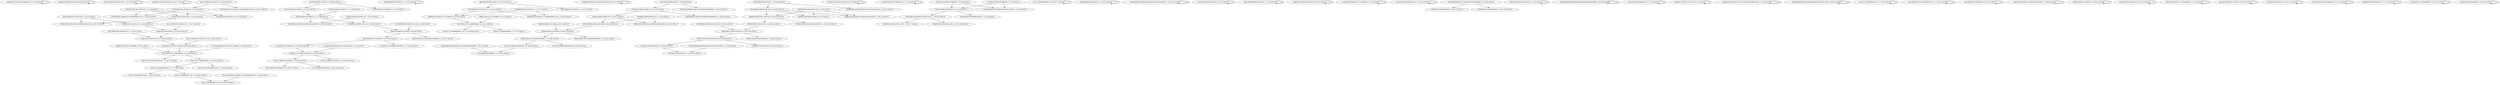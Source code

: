 digraph G {
    "0100001101000010010000001_14-39:16-LEN:25" -> "0100001101000010010000001_14-39:16-LEN:25";
    "00000101000011010000_8-28:16-LEN:20" -> "00000101000011010000_8-28:16-LEN:20";
    "0011010000100100010101_1-23:16-LEN:22" -> "0011010000100100010101_1-23:16-LEN:22";
    "010000110010000100100_14-34:17-LEN:21" -> "010000110010000100100_14-34:17-LEN:21";
    "0001010000100110001010_1-22:20-LEN:22" -> "10100001001100010101_4-23:434-LEN:20";
    "0001010000100110001010_1-22:20-LEN:22" -> "10100001001100010100_4-23:18-LEN:20";
    "0001010000100110001010_1-22:20-LEN:22" -> "101000010011000101011000000000110101_4-40:18-LEN:36";
    "10100100000101000011_2-21:393-LEN:20" -> "010010000010100001101_3-23:399-LEN:21";
    "10100001001100010101_4-23:434-LEN:20" -> "01000010011000101011000000000110101_5-40:70-LEN:35";
    "10100001001100010101_4-23:434-LEN:20" -> "01000010011000101011_5-24:389-LEN:20";
    "0001000000000110001011_1-22:16-LEN:22" -> "0001000000000110001011_1-22:16-LEN:22";
    "000001010000110110000_8-28:402-LEN:21" -> "0001010000110110000100_10-31:385-LEN:22";
    "000001010000110110000_8-28:402-LEN:21" -> "000101000011011000000100000011_10-40:17-LEN:30";
    "00000010011000101111100000_5-30:194-LEN:26" -> "001100010111110000000000_12-35:213-LEN:24";
    "010010000010100001101_3-23:399-LEN:21" -> "00100000101000011010000100100000011_5-40:30-LEN:35";
    "010010000010100001101_3-23:399-LEN:21" -> "0010000010100001101100_5-26:369-LEN:22";
    "0100000100001101100001000000000_8-39:17-LEN:31" -> "0100000100001101100001000000000_8-39:17-LEN:31";
    "000011000101111100000_10-30:15-LEN:21" -> "001100010111110000000000_12-35:213-LEN:24";
    "00010000100000100001011000001000000000_1-39:21-LEN:38" -> "10110000010000000001_21-40:354-LEN:20";
    "00000000001000011001001010_5-30:16-LEN:26" -> "00010000110010010100100_12-34:336-LEN:23";
    "0001010000110110000100_10-31:385-LEN:22" -> "10100001101100001001_13-32:365-LEN:20";
    "0001010000110110000100_10-31:385-LEN:22" -> "101000011011000010000000011_13-40:18-LEN:27";
    "0011011000001000000000_18-39:360-LEN:22" -> "10110000010000000001_21-40:354-LEN:20";
    "000100110001010110000_8-29:16-LEN:21" -> "000100110001010110000_8-29:16-LEN:21";
    "010100100000101000010110_1-25:16-LEN:24" -> "010100100000101000010110_1-25:16-LEN:24";
    "01010000101000000101001010011_7-35:227-LEN:29" -> "100000010100101001110011_17-40:17-LEN:24";
    "01010000101000000101001010011_7-35:227-LEN:29" -> "100000010100101001100011_17-40:186-LEN:24";
    "01111100000000001101_20-40:17-LEN:20" -> "01111100000000001101_20-40:17-LEN:20";
    "00110001010111000000000_12-34:446-LEN:23" -> "000101011100000000010101_16-40:27-LEN:24";
    "00110001010111000000000_12-34:446-LEN:23" -> "00010101110000000001_16-35:430-LEN:20";
    "00000010000110110000_8-28:15-LEN:20" -> "00000100001101100000_10-29:414-LEN:20";
    "00000100001101100000_10-29:414-LEN:20" -> "00001000011011000000000000001_11-40:24-LEN:29";
    "00000100001101100000_10-29:414-LEN:20" -> "00001000011011000001000000_11-36:384-LEN:26";
    "001100000100110001010111_1-25:18-LEN:24" -> "00001001100010101110_7-26:402-LEN:20";
    "0010100001001100010101_1-23:21-LEN:22" -> "01000010011000101011000000000110101_5-40:70-LEN:35";
    "0010100001001100010101_1-23:21-LEN:22" -> "01000010011000101011_5-24:389-LEN:20";
    "000000100010000110010010_5-28:378-LEN:24" -> "010001000011001001000100100011_10-40:16-LEN:30";
    "000000100010000110010010_5-28:378-LEN:24" -> "010001000011001001010_10-30:344-LEN:21";
    "10100001101100001001_13-32:365-LEN:20" -> "01000011011000010010000_14-36:376-LEN:23";
    "0001000000000010000110_1-22:16-LEN:22" -> "0001000000000010000110_1-22:16-LEN:22";
    "01010010000010100001_1-20:400-LEN:20" -> "10100100000101000011_2-21:393-LEN:20";
    "01010010000010100001_1-20:400-LEN:20" -> "101001000001010000101_2-23:15-LEN:21";
    "0001000000010000000000010001000110000011_1-40:134-LEN:40" -> "0001000000010000000000010001000110000011_1-40:134-LEN:40";
    "0000011000101011100000_8-30:18-LEN:22" -> "00110001010111000000000_12-34:446-LEN:23";
    "11001001010010010001_20-39:284-LEN:20" -> "10010010100100100011_21-40:287-LEN:20";
    "10011001010000101000000_1-23:246-LEN:23" -> "10010100001010000000100101001100011_5-40:32-LEN:35";
    "10011001010000101000000_1-23:246-LEN:23" -> "100101000010100000010_5-25:240-LEN:21";
    "00100010000010000110_2-22:15-LEN:20" -> "00100010000010000110_2-22:15-LEN:20";
    "00010000000001000011011_1-24:18-LEN:23" -> "00010000000001000011011_1-24:18-LEN:23";
    "0000101100001001000000_16-38:15-LEN:22" -> "0000101100001001000000_16-38:15-LEN:22";
    "010000100100010101110000000_5-32:15-LEN:27" -> "010000100100010101110000000_5-32:15-LEN:27";
    "01010011000000000110101_18-40:16-LEN:23" -> "01010011000000000110101_18-40:16-LEN:23";
    "00010000001000100001_1-20:426-LEN:20" -> "0010000001000100001100_2-23:408-LEN:22";
    "00010000001000100001_1-20:426-LEN:20" -> "00100000010001000010010010100100100011_2-40:21-LEN:38";
    "0010000001001100010111_2-23:210-LEN:22" -> "00000010011000101111100000_5-30:194-LEN:26";
    "0010000001001100010111_2-23:210-LEN:22" -> "00000010011000101111000000000011101_5-40:24-LEN:35";
    "000100000000001111000001010010000000_1-36:202-LEN:36" -> "100000101001000000001_18-39:16-LEN:21";
    "000100000000001111000001010010000000_1-36:202-LEN:36" -> "10000010100100000000011_18-40:190-LEN:23";
    "00001100100101001001000_16-38:306-LEN:23" -> "11001001010010010001_20-39:284-LEN:20";
    "00001100100101001001000_16-38:306-LEN:23" -> "11001001010010010001_20-40:23-LEN:20";
    "011010000100110001010_2-22:453-LEN:21" -> "10100001001100010101_4-23:434-LEN:20";
    "011010000100110001010_2-22:453-LEN:21" -> "10100001001100010100_4-23:18-LEN:20";
    "011010000100110001010_2-22:453-LEN:21" -> "101000010011000101011000000000110101_4-40:18-LEN:36";
    "0010000001000100001100_2-23:408-LEN:22" -> "000000100010000110010010_5-28:378-LEN:24";
    "0010000001000100001100_2-23:408-LEN:22" -> "000000100010000110000_5-25:15-LEN:21";
    "0010000001000100001100_2-23:408-LEN:22" -> "00000010001000011000010100100100011_5-40:33-LEN:35";
    "10000100000100001101_4-23:413-LEN:20" -> "00001000001000011010000010000000001_5-40:28-LEN:35";
    "10000100000100001101_4-23:413-LEN:20" -> "000010000010000110110000_5-28:401-LEN:24";
    "0001000100000100001101_1-23:16-LEN:22" -> "0001000100000100001101_1-23:16-LEN:22";
    "0000000000000000000000000000000000000000_1-40:239-LEN:40" -> "0000000000000000000000000000000000000000_1-40:239-LEN:40";
    "0011010001001100010101110_1-26:20-LEN:25" -> "00010011000101011100000_8-30:420-LEN:23";
    "010100100000100000110_1-22:18-LEN:21" -> "010100100000100000110_1-22:18-LEN:21";
    "001010111000000000110_17-37:396-LEN:21" -> "101011100000000011001_19-40:18-LEN:21";
    "001010111000000000110_17-37:396-LEN:21" -> "10101110000000001101_19-38:382-LEN:20";
    "1001001010000101000000_1-23:15-LEN:22" -> "10010100001010000000100101001100011_5-40:32-LEN:35";
    "1001001010000101000000_1-23:15-LEN:22" -> "100101000010100000010_5-25:240-LEN:21";
    "001101100001001000000_18-38:361-LEN:21" -> "110110000100100000011_20-40:357-LEN:21";
    "001101100001001000000_18-38:361-LEN:21" -> "11011000010010000001_20-40:18-LEN:20";
    "00010011000101011100000_8-30:420-LEN:23" -> "00110001010111000000000_12-34:446-LEN:23";
    "00010000100000100001_1-20:458-LEN:20" -> "00100001000001000010110000010000000001_2-40:19-LEN:38";
    "00010000100000100001_1-20:458-LEN:20" -> "001000010000010000110_2-22:443-LEN:21";
    "010001000011001001010_10-30:344-LEN:21" -> "00010000110010010100100_12-34:336-LEN:23";
    "00010000110010010100100_12-34:336-LEN:23" -> "00001100100101001001000_16-38:306-LEN:23";
    "00010000110010010100100_12-34:336-LEN:23" -> "000011001001010010000011_16-40:22-LEN:24";
    "00000011000101111100_8-27:15-LEN:20" -> "00000011000101111100_8-27:15-LEN:20";
    "0001001000000010100110110000000000010001_1-40:30-LEN:40" -> "0001001000000010100110110000000000010001_1-40:30-LEN:40";
    "100101000010100000010_5-25:240-LEN:21" -> "010100001010000001000101_7-31:16-LEN:24";
    "100101000010100000010_5-25:240-LEN:21" -> "01010000101000000101001010011_7-35:227-LEN:29";
    "0001000000000000100000000000000100101000_1-40:87-LEN:40" -> "0001000000000000100000000000000100101000_1-40:87-LEN:40";
    "10101110000000001101_19-38:382-LEN:20" -> "010111000000000110101_20-40:400-LEN:21";
    "001011110000000000111_17-38:15-LEN:21" -> "001011110000000000111_17-38:15-LEN:21";
    "10011000101011100000000110101_11-40:15-LEN:29" -> "10011000101011100000000110101_11-40:15-LEN:29";
    "0100010000010100001101_1-23:15-LEN:22" -> "00100000101000011010000100100000011_5-40:30-LEN:35";
    "0100010000010100001101_1-23:15-LEN:22" -> "0010000010100001101100_5-26:369-LEN:22";
    "001100010101100000000_12-33:15-LEN:21" -> "001100010101100000000_12-33:15-LEN:21";
    "100000101000010110000100100000011_7-40:20-LEN:33" -> "100000101000010110000100100000011_7-40:20-LEN:33";
    "000010000010000110110000_5-28:401-LEN:24" -> "00000100001101100000_10-29:414-LEN:20";
    "00010000001000100001001001010010010001_1-39:20-LEN:38" -> "10010010100100100011_21-40:287-LEN:20";
    "00001001100010101110_7-26:402-LEN:20" -> "00010011000101011100000_8-30:420-LEN:23";
    "00001000011011000001000000_11-36:384-LEN:26" -> "0011011000001000000001_18-40:25-LEN:22";
    "00001000011011000001000000_11-36:384-LEN:26" -> "0011011000001000000000_18-39:360-LEN:22";
    "00010100001101000010_10-30:15-LEN:20" -> "00010100001101000010_10-30:15-LEN:20";
    "00100000101000010110_5-25:16-LEN:20" -> "00100000101000010110_5-25:16-LEN:20";
    "000010011000101111000000000_7-34:15-LEN:27" -> "000010011000101111000000000_7-34:15-LEN:27";
    "00010000001001100010_1-20:234-LEN:20" -> "0010000001001100010111_2-23:210-LEN:22";
    "00010000001001100010_1-20:234-LEN:20" -> "001000000100110001011_2-23:16-LEN:21";
    "0101001000000100001101100001001_1-32:21-LEN:31" -> "01000011011000010010000_14-36:376-LEN:23";
    "0000000001000100001100_1-23:30-LEN:22" -> "000000100010000110010010_5-28:378-LEN:24";
    "0000000001000100001100_1-23:30-LEN:22" -> "000000100010000110000_5-25:15-LEN:21";
    "0000000001000100001100_1-23:30-LEN:22" -> "00000010001000011000010100100100011_5-40:33-LEN:35";
    "00111000010011000101011_1-24:15-LEN:23" -> "10000100110001010111_6-25:393-LEN:20";
    "001101000000011000101011100000_1-30:28-LEN:30" -> "00110001010111000000000_12-34:446-LEN:23";
    "001000010000010000110_2-22:443-LEN:21" -> "10000100000100001101_4-23:413-LEN:20";
    "001000010000010000110_2-22:443-LEN:21" -> "100001000001000011010000010000000001_4-40:23-LEN:36";
    "0001001100010111100000_8-30:15-LEN:22" -> "0001001100010111100000_8-30:15-LEN:22";
    "0000000001001100010111_1-23:17-LEN:22" -> "00000010011000101111100000_5-30:194-LEN:26";
    "0000000001001100010111_1-23:17-LEN:22" -> "00000010011000101111000000000011101_5-40:24-LEN:35";
    "0101000000010100001101100_1-26:39-LEN:25" -> "000001010000110110000_8-28:402-LEN:21";
    "0000000100000100001101_1-23:20-LEN:22" -> "00001000001000011010000010000000001_5-40:28-LEN:35";
    "0000000100000100001101_1-23:20-LEN:22" -> "000010000010000110110000_5-28:401-LEN:24";
    "00010101110000000001_16-35:430-LEN:20" -> "00101011100000000010101_17-40:28-LEN:23";
    "00010101110000000001_16-35:430-LEN:20" -> "001010111000000000110_17-37:396-LEN:21";
    "10100001000100010101_4-23:15-LEN:20" -> "10100001000100010101_4-23:15-LEN:20";
    "00110001010011000000000_12-34:15-LEN:23" -> "00110001010011000000000_12-34:15-LEN:23";
    "00110100001001100010_1-20:468-LEN:20" -> "01101000010011000100111000000000110101_2-40:31-LEN:38";
    "00110100001001100010_1-20:468-LEN:20" -> "011010000100110001010_2-22:453-LEN:21";
    "0010000010100001101100_5-26:369-LEN:22" -> "000001010000110110000_8-28:402-LEN:21";
    "00100100000101000011_1-21:20-LEN:20" -> "010010000010100001101_3-23:399-LEN:21";
    "001100010111110000000000_12-35:213-LEN:24" -> "001011111000000000011101_17-40:189-LEN:24";
    "001100010111110000000000_12-35:213-LEN:24" -> "00101111100000000001_17-37:16-LEN:20";
    "10000100110001010111_6-25:393-LEN:20" -> "00001001100010101110_7-26:402-LEN:20";
    "0011010000100110000101110000000001101_1-38:29-LEN:37" -> "010111000000000110101_20-40:400-LEN:21";
    "000000000000001000110_13-34:15-LEN:21" -> "000000000000001000110_13-34:15-LEN:21";
    "0110001011110000000000_13-35:15-LEN:22" -> "0110001011110000000000_13-35:15-LEN:22";
    "01000010011000101011_5-24:389-LEN:20" -> "10000100110001010111_6-25:393-LEN:20";
    "100000100010000000001_18-39:15-LEN:21" -> "100000100010000000001_18-39:15-LEN:21";
    "01000011011000010010000_14-36:376-LEN:23" -> "001101100001001000000_18-38:361-LEN:21";
    "01000011011000010010000_14-36:376-LEN:23" -> "0011011000010010000011_18-40:16-LEN:22";
}
